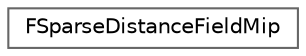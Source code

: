 digraph "Graphical Class Hierarchy"
{
 // INTERACTIVE_SVG=YES
 // LATEX_PDF_SIZE
  bgcolor="transparent";
  edge [fontname=Helvetica,fontsize=10,labelfontname=Helvetica,labelfontsize=10];
  node [fontname=Helvetica,fontsize=10,shape=box,height=0.2,width=0.4];
  rankdir="LR";
  Node0 [id="Node000000",label="FSparseDistanceFieldMip",height=0.2,width=0.4,color="grey40", fillcolor="white", style="filled",URL="$d2/db7/classFSparseDistanceFieldMip.html",tooltip=" "];
}

